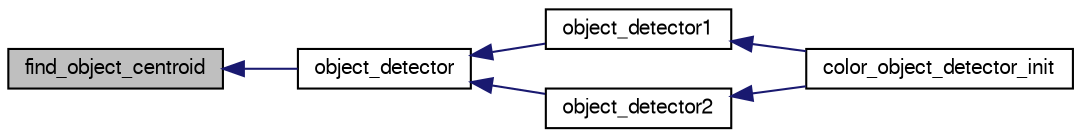digraph "find_object_centroid"
{
  edge [fontname="FreeSans",fontsize="10",labelfontname="FreeSans",labelfontsize="10"];
  node [fontname="FreeSans",fontsize="10",shape=record];
  rankdir="LR";
  Node1 [label="find_object_centroid",height=0.2,width=0.4,color="black", fillcolor="grey75", style="filled", fontcolor="black"];
  Node1 -> Node2 [dir="back",color="midnightblue",fontsize="10",style="solid",fontname="FreeSans"];
  Node2 [label="object_detector",height=0.2,width=0.4,color="black", fillcolor="white", style="filled",URL="$cv__detect__color__object_8c.html#a20bf39f5246d08925a8a0f6bd28936d6"];
  Node2 -> Node3 [dir="back",color="midnightblue",fontsize="10",style="solid",fontname="FreeSans"];
  Node3 [label="object_detector1",height=0.2,width=0.4,color="black", fillcolor="white", style="filled",URL="$cv__detect__color__object_8c.html#ade11a2723b6ec09cb5cb68c6216d2cd4"];
  Node3 -> Node4 [dir="back",color="midnightblue",fontsize="10",style="solid",fontname="FreeSans"];
  Node4 [label="color_object_detector_init",height=0.2,width=0.4,color="black", fillcolor="white", style="filled",URL="$cv__detect__color__object_8h.html#aaaa68a4d10f42cf735a96f4ab74ec29a"];
  Node2 -> Node5 [dir="back",color="midnightblue",fontsize="10",style="solid",fontname="FreeSans"];
  Node5 [label="object_detector2",height=0.2,width=0.4,color="black", fillcolor="white", style="filled",URL="$cv__detect__color__object_8c.html#a86617228f975e5259d055fc8e37f266b"];
  Node5 -> Node4 [dir="back",color="midnightblue",fontsize="10",style="solid",fontname="FreeSans"];
}
